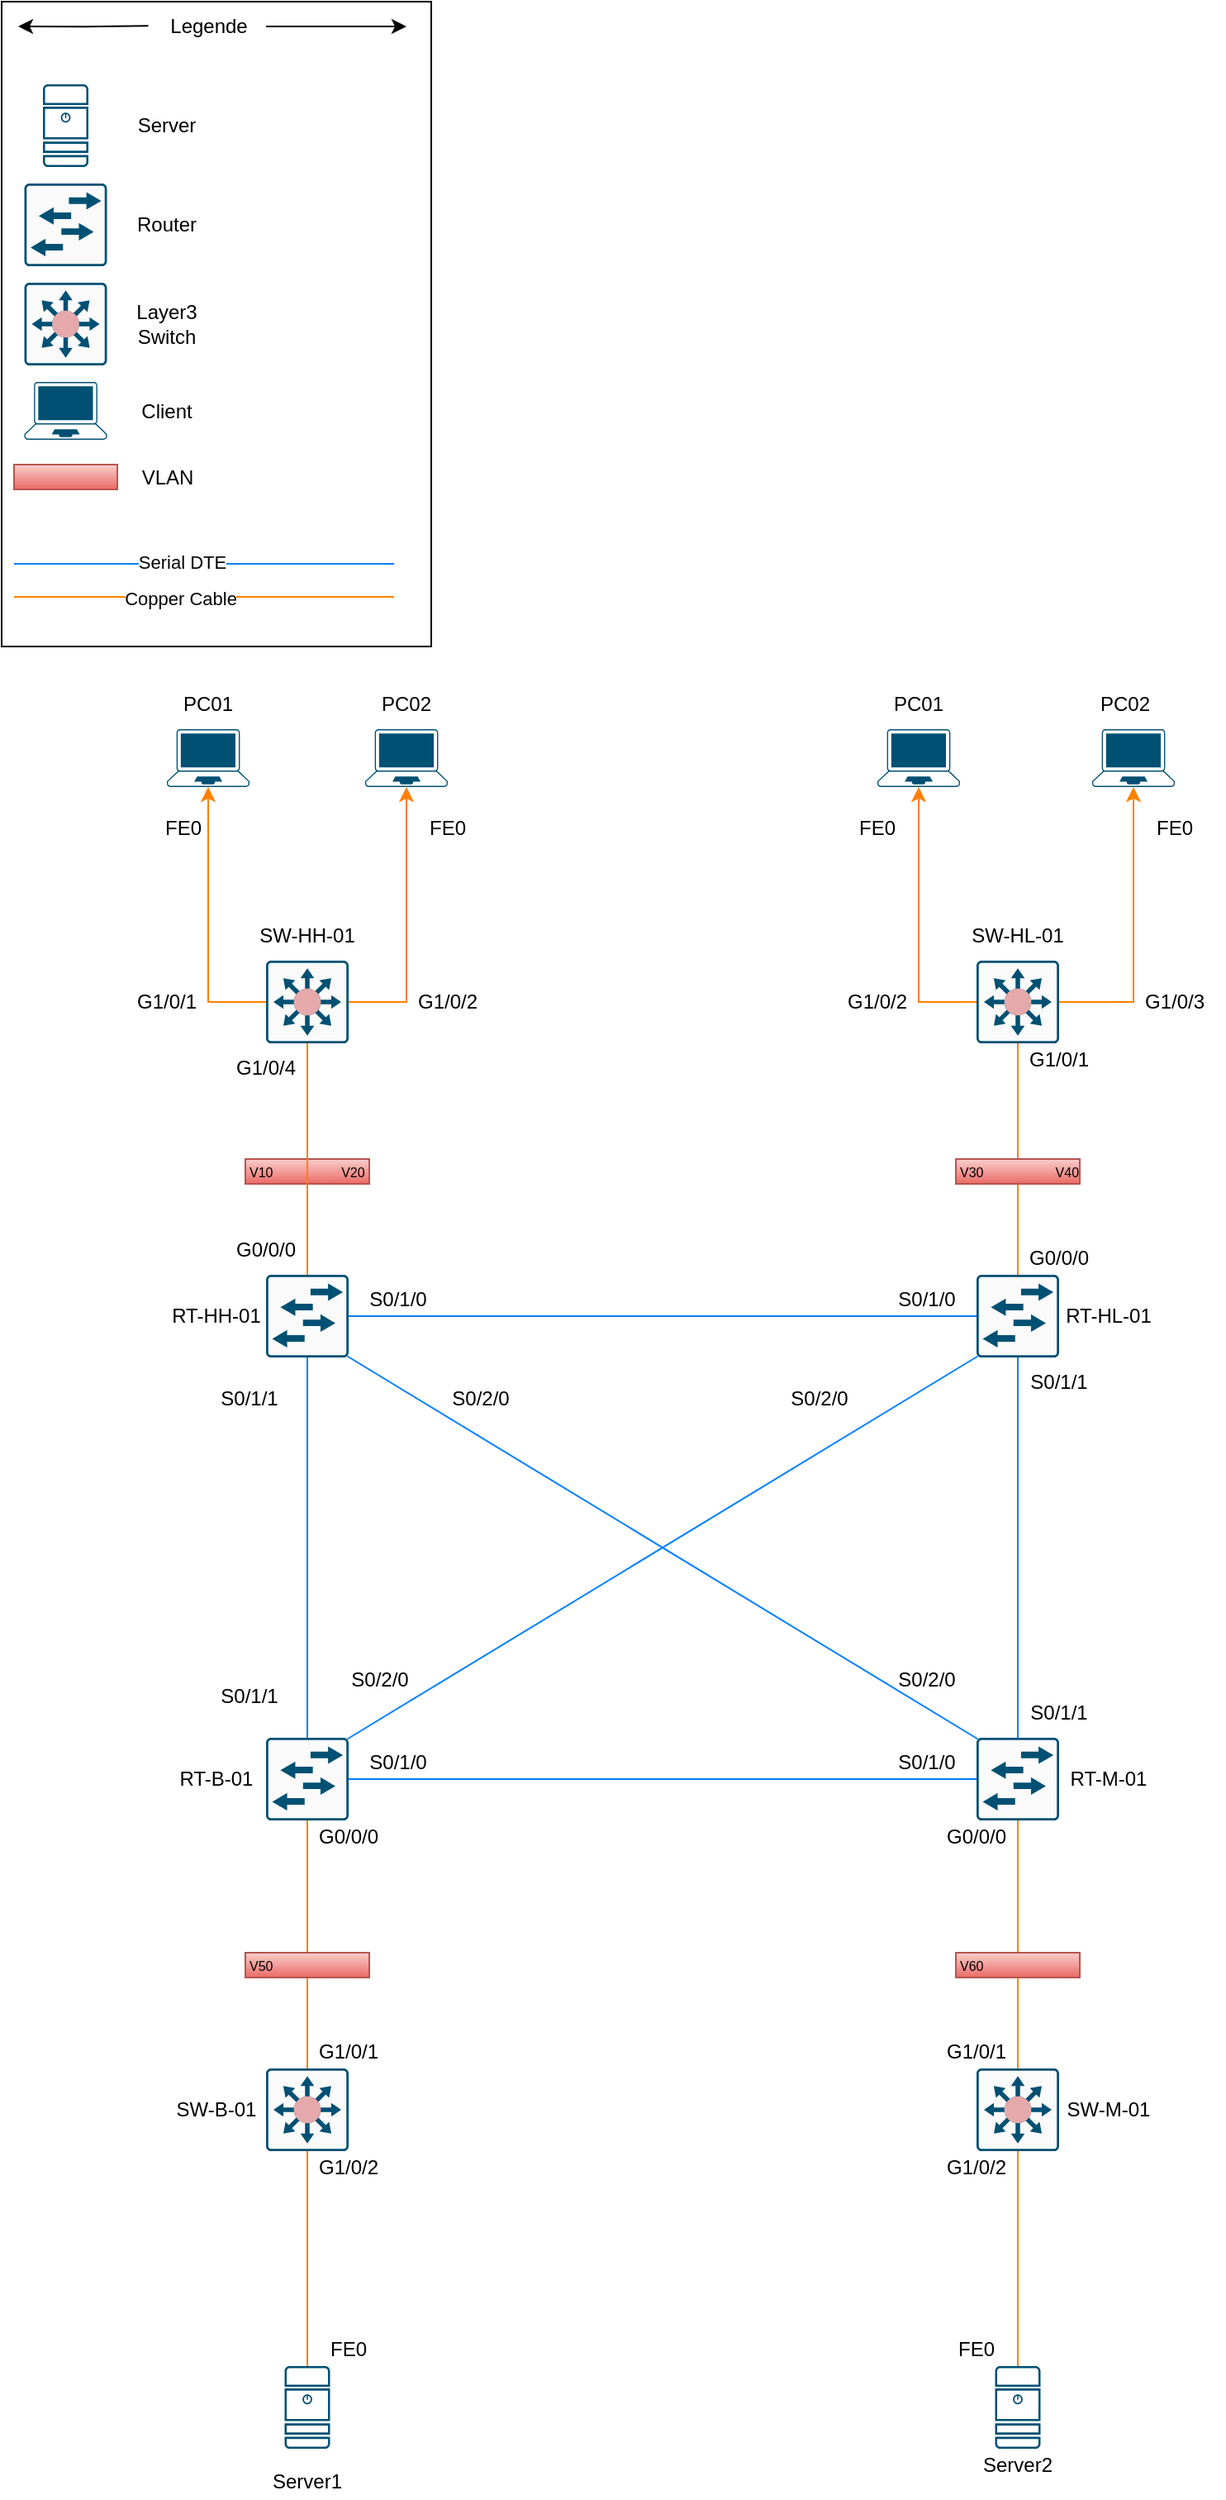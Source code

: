 <mxfile version="24.5.3" type="device">
  <diagram name="Seite-1" id="Xhqg9ZcXDDt7kS-vkwJu">
    <mxGraphModel dx="1434" dy="2005" grid="1" gridSize="10" guides="1" tooltips="1" connect="1" arrows="1" fold="1" page="1" pageScale="1" pageWidth="827" pageHeight="1169" math="0" shadow="0">
      <root>
        <mxCell id="0" />
        <mxCell id="1" parent="0" />
        <mxCell id="5Ztza4WXAtQ3AClXz1UH-17" value="" style="rounded=0;whiteSpace=wrap;html=1;" parent="1" vertex="1">
          <mxGeometry y="-390" width="260" height="390" as="geometry" />
        </mxCell>
        <mxCell id="5Ztza4WXAtQ3AClXz1UH-1" value="V10&lt;span style=&quot;white-space: pre;&quot;&gt;&#x9;&lt;/span&gt;&lt;span style=&quot;white-space: pre;&quot;&gt;&#x9;&lt;/span&gt;&lt;span style=&quot;white-space: pre;&quot;&gt;&#x9;&lt;/span&gt;&amp;nbsp;V20" style="rounded=0;whiteSpace=wrap;html=1;fontSize=8;align=left;fillColor=#f8cecc;strokeColor=#b85450;gradientColor=#ea6b66;" parent="1" vertex="1">
          <mxGeometry x="147.5" y="310" width="75" height="15" as="geometry" />
        </mxCell>
        <mxCell id="EgfTg6V53deHKeNQaNZQ-4" style="edgeStyle=orthogonalEdgeStyle;rounded=0;orthogonalLoop=1;jettySize=auto;html=1;entryX=0.5;entryY=1;entryDx=0;entryDy=0;entryPerimeter=0;strokeColor=#FF8000;" parent="1" source="EgfTg6V53deHKeNQaNZQ-1" target="EgfTg6V53deHKeNQaNZQ-2" edge="1">
          <mxGeometry relative="1" as="geometry">
            <Array as="points">
              <mxPoint x="125" y="215" />
            </Array>
          </mxGeometry>
        </mxCell>
        <mxCell id="EgfTg6V53deHKeNQaNZQ-5" style="edgeStyle=orthogonalEdgeStyle;rounded=0;orthogonalLoop=1;jettySize=auto;html=1;entryX=0.5;entryY=1;entryDx=0;entryDy=0;entryPerimeter=0;strokeColor=#FF8000;" parent="1" source="EgfTg6V53deHKeNQaNZQ-1" target="EgfTg6V53deHKeNQaNZQ-3" edge="1">
          <mxGeometry relative="1" as="geometry" />
        </mxCell>
        <mxCell id="EgfTg6V53deHKeNQaNZQ-1" value="" style="sketch=0;points=[[0.015,0.015,0],[0.985,0.015,0],[0.985,0.985,0],[0.015,0.985,0],[0.25,0,0],[0.5,0,0],[0.75,0,0],[1,0.25,0],[1,0.5,0],[1,0.75,0],[0.75,1,0],[0.5,1,0],[0.25,1,0],[0,0.75,0],[0,0.5,0],[0,0.25,0]];verticalLabelPosition=bottom;html=1;verticalAlign=top;aspect=fixed;align=center;pointerEvents=1;shape=mxgraph.cisco19.rect;prIcon=secure_catalyst_switch_color2;fillColor=#FAFAFA;strokeColor=#005073;" parent="1" vertex="1">
          <mxGeometry x="160" y="190" width="50" height="50" as="geometry" />
        </mxCell>
        <mxCell id="EgfTg6V53deHKeNQaNZQ-2" value="" style="points=[[0.13,0.02,0],[0.5,0,0],[0.87,0.02,0],[0.885,0.4,0],[0.985,0.985,0],[0.5,1,0],[0.015,0.985,0],[0.115,0.4,0]];verticalLabelPosition=bottom;sketch=0;html=1;verticalAlign=top;aspect=fixed;align=center;pointerEvents=1;shape=mxgraph.cisco19.laptop;fillColor=#005073;strokeColor=none;" parent="1" vertex="1">
          <mxGeometry x="100" y="50" width="50" height="35" as="geometry" />
        </mxCell>
        <mxCell id="EgfTg6V53deHKeNQaNZQ-3" value="" style="points=[[0.13,0.02,0],[0.5,0,0],[0.87,0.02,0],[0.885,0.4,0],[0.985,0.985,0],[0.5,1,0],[0.015,0.985,0],[0.115,0.4,0]];verticalLabelPosition=bottom;sketch=0;html=1;verticalAlign=top;aspect=fixed;align=center;pointerEvents=1;shape=mxgraph.cisco19.laptop;fillColor=#005073;strokeColor=none;" parent="1" vertex="1">
          <mxGeometry x="220" y="50" width="50" height="35" as="geometry" />
        </mxCell>
        <mxCell id="EgfTg6V53deHKeNQaNZQ-6" value="" style="sketch=0;points=[[0.015,0.015,0],[0.985,0.015,0],[0.985,0.985,0],[0.015,0.985,0],[0.25,0,0],[0.5,0,0],[0.75,0,0],[1,0.25,0],[1,0.5,0],[1,0.75,0],[0.75,1,0],[0.5,1,0],[0.25,1,0],[0,0.75,0],[0,0.5,0],[0,0.25,0]];verticalLabelPosition=bottom;html=1;verticalAlign=top;aspect=fixed;align=center;pointerEvents=1;shape=mxgraph.cisco19.rect;prIcon=l2_switch;fillColor=#FAFAFA;strokeColor=#005073;" parent="1" vertex="1">
          <mxGeometry x="160" y="380" width="50" height="50" as="geometry" />
        </mxCell>
        <mxCell id="EgfTg6V53deHKeNQaNZQ-9" value="" style="sketch=0;points=[[0.015,0.015,0],[0.985,0.015,0],[0.985,0.985,0],[0.015,0.985,0],[0.25,0,0],[0.5,0,0],[0.75,0,0],[1,0.25,0],[1,0.5,0],[1,0.75,0],[0.75,1,0],[0.5,1,0],[0.25,1,0],[0,0.75,0],[0,0.5,0],[0,0.25,0]];verticalLabelPosition=bottom;html=1;verticalAlign=top;aspect=fixed;align=center;pointerEvents=1;shape=mxgraph.cisco19.rect;prIcon=l2_switch;fillColor=#FAFAFA;strokeColor=#005073;" parent="1" vertex="1">
          <mxGeometry x="590" y="380" width="50" height="50" as="geometry" />
        </mxCell>
        <mxCell id="EgfTg6V53deHKeNQaNZQ-10" value="" style="endArrow=none;html=1;rounded=0;entryX=0.5;entryY=1;entryDx=0;entryDy=0;entryPerimeter=0;exitX=0.5;exitY=0;exitDx=0;exitDy=0;exitPerimeter=0;strokeColor=#FF8000;" parent="1" source="EgfTg6V53deHKeNQaNZQ-6" target="EgfTg6V53deHKeNQaNZQ-1" edge="1">
          <mxGeometry width="50" height="50" relative="1" as="geometry">
            <mxPoint x="310" y="440" as="sourcePoint" />
            <mxPoint x="360" y="390" as="targetPoint" />
          </mxGeometry>
        </mxCell>
        <mxCell id="EgfTg6V53deHKeNQaNZQ-11" value="" style="endArrow=none;html=1;rounded=0;exitX=1;exitY=0.5;exitDx=0;exitDy=0;exitPerimeter=0;entryX=0;entryY=0.5;entryDx=0;entryDy=0;entryPerimeter=0;strokeColor=#007FFF;" parent="1" source="EgfTg6V53deHKeNQaNZQ-6" target="EgfTg6V53deHKeNQaNZQ-9" edge="1">
          <mxGeometry width="50" height="50" relative="1" as="geometry">
            <mxPoint x="310" y="440" as="sourcePoint" />
            <mxPoint x="360" y="390" as="targetPoint" />
          </mxGeometry>
        </mxCell>
        <mxCell id="EgfTg6V53deHKeNQaNZQ-12" value="" style="sketch=0;points=[[0.015,0.015,0],[0.985,0.015,0],[0.985,0.985,0],[0.015,0.985,0],[0.25,0,0],[0.5,0,0],[0.75,0,0],[1,0.25,0],[1,0.5,0],[1,0.75,0],[0.75,1,0],[0.5,1,0],[0.25,1,0],[0,0.75,0],[0,0.5,0],[0,0.25,0]];verticalLabelPosition=bottom;html=1;verticalAlign=top;aspect=fixed;align=center;pointerEvents=1;shape=mxgraph.cisco19.rect;prIcon=l2_switch;fillColor=#FAFAFA;strokeColor=#005073;" parent="1" vertex="1">
          <mxGeometry x="590" y="660" width="50" height="50" as="geometry" />
        </mxCell>
        <mxCell id="EgfTg6V53deHKeNQaNZQ-13" value="" style="endArrow=none;html=1;rounded=0;entryX=0.5;entryY=1;entryDx=0;entryDy=0;entryPerimeter=0;exitX=0.5;exitY=0;exitDx=0;exitDy=0;exitPerimeter=0;strokeColor=#007FFF;" parent="1" source="EgfTg6V53deHKeNQaNZQ-12" target="EgfTg6V53deHKeNQaNZQ-9" edge="1">
          <mxGeometry width="50" height="50" relative="1" as="geometry">
            <mxPoint x="310" y="500" as="sourcePoint" />
            <mxPoint x="360" y="450" as="targetPoint" />
          </mxGeometry>
        </mxCell>
        <mxCell id="EgfTg6V53deHKeNQaNZQ-14" style="edgeStyle=orthogonalEdgeStyle;rounded=0;orthogonalLoop=1;jettySize=auto;html=1;entryX=0.5;entryY=1;entryDx=0;entryDy=0;entryPerimeter=0;strokeColor=#FF8000;" parent="1" source="EgfTg6V53deHKeNQaNZQ-16" target="EgfTg6V53deHKeNQaNZQ-17" edge="1">
          <mxGeometry relative="1" as="geometry" />
        </mxCell>
        <mxCell id="EgfTg6V53deHKeNQaNZQ-15" style="edgeStyle=orthogonalEdgeStyle;rounded=0;orthogonalLoop=1;jettySize=auto;html=1;entryX=0.5;entryY=1;entryDx=0;entryDy=0;entryPerimeter=0;strokeColor=#FF8000;" parent="1" source="EgfTg6V53deHKeNQaNZQ-16" target="EgfTg6V53deHKeNQaNZQ-18" edge="1">
          <mxGeometry relative="1" as="geometry" />
        </mxCell>
        <mxCell id="EgfTg6V53deHKeNQaNZQ-16" value="" style="sketch=0;points=[[0.015,0.015,0],[0.985,0.015,0],[0.985,0.985,0],[0.015,0.985,0],[0.25,0,0],[0.5,0,0],[0.75,0,0],[1,0.25,0],[1,0.5,0],[1,0.75,0],[0.75,1,0],[0.5,1,0],[0.25,1,0],[0,0.75,0],[0,0.5,0],[0,0.25,0]];verticalLabelPosition=bottom;html=1;verticalAlign=top;aspect=fixed;align=center;pointerEvents=1;shape=mxgraph.cisco19.rect;prIcon=secure_catalyst_switch_color2;fillColor=#FAFAFA;strokeColor=#005073;" parent="1" vertex="1">
          <mxGeometry x="590" y="190" width="50" height="50" as="geometry" />
        </mxCell>
        <mxCell id="EgfTg6V53deHKeNQaNZQ-17" value="" style="points=[[0.13,0.02,0],[0.5,0,0],[0.87,0.02,0],[0.885,0.4,0],[0.985,0.985,0],[0.5,1,0],[0.015,0.985,0],[0.115,0.4,0]];verticalLabelPosition=bottom;sketch=0;html=1;verticalAlign=top;aspect=fixed;align=center;pointerEvents=1;shape=mxgraph.cisco19.laptop;fillColor=#005073;strokeColor=none;" parent="1" vertex="1">
          <mxGeometry x="530" y="50" width="50" height="35" as="geometry" />
        </mxCell>
        <mxCell id="EgfTg6V53deHKeNQaNZQ-18" value="" style="points=[[0.13,0.02,0],[0.5,0,0],[0.87,0.02,0],[0.885,0.4,0],[0.985,0.985,0],[0.5,1,0],[0.015,0.985,0],[0.115,0.4,0]];verticalLabelPosition=bottom;sketch=0;html=1;verticalAlign=top;aspect=fixed;align=center;pointerEvents=1;shape=mxgraph.cisco19.laptop;fillColor=#005073;strokeColor=none;" parent="1" vertex="1">
          <mxGeometry x="660" y="50" width="50" height="35" as="geometry" />
        </mxCell>
        <mxCell id="EgfTg6V53deHKeNQaNZQ-19" value="" style="endArrow=none;html=1;rounded=0;entryX=0.5;entryY=1;entryDx=0;entryDy=0;entryPerimeter=0;exitX=0.5;exitY=0;exitDx=0;exitDy=0;exitPerimeter=0;strokeColor=#FF8000;" parent="1" source="5Ztza4WXAtQ3AClXz1UH-6" target="EgfTg6V53deHKeNQaNZQ-16" edge="1">
          <mxGeometry width="50" height="50" relative="1" as="geometry">
            <mxPoint x="615" y="380" as="sourcePoint" />
            <mxPoint x="790" y="390" as="targetPoint" />
          </mxGeometry>
        </mxCell>
        <mxCell id="EgfTg6V53deHKeNQaNZQ-20" value="" style="sketch=0;points=[[0.015,0.015,0],[0.985,0.015,0],[0.985,0.985,0],[0.015,0.985,0],[0.25,0,0],[0.5,0,0],[0.75,0,0],[1,0.25,0],[1,0.5,0],[1,0.75,0],[0.75,1,0],[0.5,1,0],[0.25,1,0],[0,0.75,0],[0,0.5,0],[0,0.25,0]];verticalLabelPosition=bottom;html=1;verticalAlign=top;aspect=fixed;align=center;pointerEvents=1;shape=mxgraph.cisco19.rect;prIcon=l2_switch;fillColor=#FAFAFA;strokeColor=#005073;" parent="1" vertex="1">
          <mxGeometry x="160" y="660" width="50" height="50" as="geometry" />
        </mxCell>
        <mxCell id="EgfTg6V53deHKeNQaNZQ-21" value="" style="endArrow=none;html=1;rounded=0;entryX=0.5;entryY=1;entryDx=0;entryDy=0;entryPerimeter=0;exitX=0.5;exitY=0;exitDx=0;exitDy=0;exitPerimeter=0;strokeColor=#007FFF;" parent="1" source="EgfTg6V53deHKeNQaNZQ-20" target="EgfTg6V53deHKeNQaNZQ-6" edge="1">
          <mxGeometry width="50" height="50" relative="1" as="geometry">
            <mxPoint x="420" y="570" as="sourcePoint" />
            <mxPoint x="470" y="520" as="targetPoint" />
          </mxGeometry>
        </mxCell>
        <mxCell id="EgfTg6V53deHKeNQaNZQ-22" value="" style="endArrow=none;html=1;rounded=0;exitX=1;exitY=0.5;exitDx=0;exitDy=0;exitPerimeter=0;entryX=0;entryY=0.5;entryDx=0;entryDy=0;entryPerimeter=0;strokeColor=#007FFF;" parent="1" source="EgfTg6V53deHKeNQaNZQ-20" target="EgfTg6V53deHKeNQaNZQ-12" edge="1">
          <mxGeometry width="50" height="50" relative="1" as="geometry">
            <mxPoint x="420" y="570" as="sourcePoint" />
            <mxPoint x="470" y="520" as="targetPoint" />
          </mxGeometry>
        </mxCell>
        <mxCell id="EgfTg6V53deHKeNQaNZQ-23" value="" style="sketch=0;points=[[0.015,0.015,0],[0.985,0.015,0],[0.985,0.985,0],[0.015,0.985,0],[0.25,0,0],[0.5,0,0],[0.75,0,0],[1,0.25,0],[1,0.5,0],[1,0.75,0],[0.75,1,0],[0.5,1,0],[0.25,1,0],[0,0.75,0],[0,0.5,0],[0,0.25,0]];verticalLabelPosition=bottom;html=1;verticalAlign=top;aspect=fixed;align=center;pointerEvents=1;shape=mxgraph.cisco19.rect;prIcon=secure_catalyst_switch_color2;fillColor=#FAFAFA;strokeColor=#005073;" parent="1" vertex="1">
          <mxGeometry x="590" y="860" width="50" height="50" as="geometry" />
        </mxCell>
        <mxCell id="EgfTg6V53deHKeNQaNZQ-24" value="" style="sketch=0;points=[[0.015,0.015,0],[0.985,0.015,0],[0.985,0.985,0],[0.015,0.985,0],[0.25,0,0],[0.5,0,0],[0.75,0,0],[1,0.25,0],[1,0.5,0],[1,0.75,0],[0.75,1,0],[0.5,1,0],[0.25,1,0],[0,0.75,0],[0,0.5,0],[0,0.25,0]];verticalLabelPosition=bottom;html=1;verticalAlign=top;aspect=fixed;align=center;pointerEvents=1;shape=mxgraph.cisco19.rect;prIcon=secure_catalyst_switch_color2;fillColor=#FAFAFA;strokeColor=#005073;" parent="1" vertex="1">
          <mxGeometry x="160" y="860" width="50" height="50" as="geometry" />
        </mxCell>
        <mxCell id="EgfTg6V53deHKeNQaNZQ-25" value="" style="endArrow=none;html=1;rounded=0;entryX=0.5;entryY=0;entryDx=0;entryDy=0;entryPerimeter=0;exitX=0.5;exitY=1;exitDx=0;exitDy=0;exitPerimeter=0;fillColor=#FF9933;strokeColor=#FF8000;" parent="1" source="5Ztza4WXAtQ3AClXz1UH-7" target="EgfTg6V53deHKeNQaNZQ-24" edge="1">
          <mxGeometry width="50" height="50" relative="1" as="geometry">
            <mxPoint x="195" y="670" as="sourcePoint" />
            <mxPoint x="195" y="440" as="targetPoint" />
          </mxGeometry>
        </mxCell>
        <mxCell id="EgfTg6V53deHKeNQaNZQ-26" value="" style="endArrow=none;html=1;rounded=0;entryX=0.5;entryY=0;entryDx=0;entryDy=0;entryPerimeter=0;exitX=0.5;exitY=1;exitDx=0;exitDy=0;exitPerimeter=0;strokeColor=#FF8000;" parent="1" source="EgfTg6V53deHKeNQaNZQ-12" target="EgfTg6V53deHKeNQaNZQ-23" edge="1">
          <mxGeometry width="50" height="50" relative="1" as="geometry">
            <mxPoint x="614.5" y="720" as="sourcePoint" />
            <mxPoint x="614.5" y="800" as="targetPoint" />
          </mxGeometry>
        </mxCell>
        <mxCell id="EgfTg6V53deHKeNQaNZQ-27" value="" style="sketch=0;points=[[0.015,0.015,0],[0.985,0.015,0],[0.985,0.985,0],[0.015,0.985,0],[0.25,0,0],[0.5,0,0],[0.75,0,0],[1,0.25,0],[1,0.5,0],[1,0.75,0],[0.75,1,0],[0.5,1,0],[0.25,1,0],[0,0.75,0],[0,0.5,0],[0,0.25,0]];verticalLabelPosition=bottom;html=1;verticalAlign=top;aspect=fixed;align=center;pointerEvents=1;shape=mxgraph.cisco19.server;fillColor=#005073;strokeColor=none;" parent="1" vertex="1">
          <mxGeometry x="171.25" y="1040" width="27.5" height="50" as="geometry" />
        </mxCell>
        <mxCell id="EgfTg6V53deHKeNQaNZQ-28" value="" style="sketch=0;points=[[0.015,0.015,0],[0.985,0.015,0],[0.985,0.985,0],[0.015,0.985,0],[0.25,0,0],[0.5,0,0],[0.75,0,0],[1,0.25,0],[1,0.5,0],[1,0.75,0],[0.75,1,0],[0.5,1,0],[0.25,1,0],[0,0.75,0],[0,0.5,0],[0,0.25,0]];verticalLabelPosition=bottom;html=1;verticalAlign=top;aspect=fixed;align=center;pointerEvents=1;shape=mxgraph.cisco19.server;fillColor=#005073;strokeColor=none;" parent="1" vertex="1">
          <mxGeometry x="601.25" y="1040" width="27.5" height="50" as="geometry" />
        </mxCell>
        <mxCell id="EgfTg6V53deHKeNQaNZQ-29" value="" style="endArrow=none;html=1;rounded=0;exitX=0.5;exitY=1;exitDx=0;exitDy=0;exitPerimeter=0;entryX=0.5;entryY=0;entryDx=0;entryDy=0;entryPerimeter=0;strokeColor=#FF8000;" parent="1" source="EgfTg6V53deHKeNQaNZQ-24" target="EgfTg6V53deHKeNQaNZQ-27" edge="1">
          <mxGeometry width="50" height="50" relative="1" as="geometry">
            <mxPoint x="440" y="720" as="sourcePoint" />
            <mxPoint x="490" y="670" as="targetPoint" />
          </mxGeometry>
        </mxCell>
        <mxCell id="EgfTg6V53deHKeNQaNZQ-30" value="" style="endArrow=none;html=1;rounded=0;entryX=0.5;entryY=1;entryDx=0;entryDy=0;entryPerimeter=0;exitX=0.5;exitY=0;exitDx=0;exitDy=0;exitPerimeter=0;strokeColor=#FF8000;" parent="1" source="EgfTg6V53deHKeNQaNZQ-28" target="EgfTg6V53deHKeNQaNZQ-23" edge="1">
          <mxGeometry width="50" height="50" relative="1" as="geometry">
            <mxPoint x="440" y="720" as="sourcePoint" />
            <mxPoint x="490" y="670" as="targetPoint" />
          </mxGeometry>
        </mxCell>
        <mxCell id="EgfTg6V53deHKeNQaNZQ-31" value="" style="endArrow=none;html=1;rounded=0;exitX=0.985;exitY=0.015;exitDx=0;exitDy=0;exitPerimeter=0;entryX=0.015;entryY=0.985;entryDx=0;entryDy=0;entryPerimeter=0;strokeColor=#007FFF;" parent="1" source="EgfTg6V53deHKeNQaNZQ-20" target="EgfTg6V53deHKeNQaNZQ-9" edge="1">
          <mxGeometry width="50" height="50" relative="1" as="geometry">
            <mxPoint x="440" y="540" as="sourcePoint" />
            <mxPoint x="490" y="490" as="targetPoint" />
          </mxGeometry>
        </mxCell>
        <mxCell id="EgfTg6V53deHKeNQaNZQ-32" value="" style="endArrow=none;html=1;rounded=0;entryX=0.985;entryY=0.985;entryDx=0;entryDy=0;entryPerimeter=0;exitX=0.015;exitY=0.015;exitDx=0;exitDy=0;exitPerimeter=0;strokeColor=#007FFF;" parent="1" source="EgfTg6V53deHKeNQaNZQ-12" target="EgfTg6V53deHKeNQaNZQ-6" edge="1">
          <mxGeometry width="50" height="50" relative="1" as="geometry">
            <mxPoint x="440" y="540" as="sourcePoint" />
            <mxPoint x="490" y="490" as="targetPoint" />
          </mxGeometry>
        </mxCell>
        <mxCell id="EgfTg6V53deHKeNQaNZQ-35" value="" style="endArrow=none;html=1;rounded=0;entryX=0;entryY=0.5;entryDx=0;entryDy=0;entryPerimeter=0;strokeColor=#007FFF;" parent="1" edge="1">
          <mxGeometry width="50" height="50" relative="1" as="geometry">
            <mxPoint x="7.5" y="-50" as="sourcePoint" />
            <mxPoint x="237.5" y="-50" as="targetPoint" />
          </mxGeometry>
        </mxCell>
        <mxCell id="EgfTg6V53deHKeNQaNZQ-37" value="Serial DTE" style="edgeLabel;html=1;align=center;verticalAlign=middle;resizable=0;points=[];" parent="EgfTg6V53deHKeNQaNZQ-35" vertex="1" connectable="0">
          <mxGeometry x="-0.119" y="1" relative="1" as="geometry">
            <mxPoint as="offset" />
          </mxGeometry>
        </mxCell>
        <mxCell id="EgfTg6V53deHKeNQaNZQ-36" value="" style="endArrow=none;html=1;rounded=0;strokeColor=#FF8000;" parent="1" edge="1">
          <mxGeometry width="50" height="50" relative="1" as="geometry">
            <mxPoint x="237.5" y="-30" as="sourcePoint" />
            <mxPoint x="7.5" y="-30" as="targetPoint" />
          </mxGeometry>
        </mxCell>
        <mxCell id="EgfTg6V53deHKeNQaNZQ-38" value="Copper Cable" style="edgeLabel;html=1;align=center;verticalAlign=middle;resizable=0;points=[];" parent="EgfTg6V53deHKeNQaNZQ-36" vertex="1" connectable="0">
          <mxGeometry x="0.206" y="1" relative="1" as="geometry">
            <mxPoint x="9" as="offset" />
          </mxGeometry>
        </mxCell>
        <mxCell id="EgfTg6V53deHKeNQaNZQ-39" value="PC01" style="text;html=1;strokeColor=none;fillColor=none;align=center;verticalAlign=middle;whiteSpace=wrap;rounded=0;" parent="1" vertex="1">
          <mxGeometry x="95" y="20" width="60" height="30" as="geometry" />
        </mxCell>
        <mxCell id="EgfTg6V53deHKeNQaNZQ-40" value="PC02" style="text;html=1;strokeColor=none;fillColor=none;align=center;verticalAlign=middle;whiteSpace=wrap;rounded=0;" parent="1" vertex="1">
          <mxGeometry x="215" y="20" width="60" height="30" as="geometry" />
        </mxCell>
        <mxCell id="EgfTg6V53deHKeNQaNZQ-41" value="PC01" style="text;html=1;strokeColor=none;fillColor=none;align=center;verticalAlign=middle;whiteSpace=wrap;rounded=0;" parent="1" vertex="1">
          <mxGeometry x="525" y="20" width="60" height="30" as="geometry" />
        </mxCell>
        <mxCell id="EgfTg6V53deHKeNQaNZQ-42" value="PC02" style="text;html=1;strokeColor=none;fillColor=none;align=center;verticalAlign=middle;whiteSpace=wrap;rounded=0;" parent="1" vertex="1">
          <mxGeometry x="650" y="20" width="60" height="30" as="geometry" />
        </mxCell>
        <mxCell id="EgfTg6V53deHKeNQaNZQ-43" value="RT-HH-01" style="text;html=1;strokeColor=none;fillColor=none;align=center;verticalAlign=middle;whiteSpace=wrap;rounded=0;" parent="1" vertex="1">
          <mxGeometry x="100" y="390" width="60" height="30" as="geometry" />
        </mxCell>
        <mxCell id="EgfTg6V53deHKeNQaNZQ-44" value="RT-HL-01" style="text;html=1;strokeColor=none;fillColor=none;align=center;verticalAlign=middle;whiteSpace=wrap;rounded=0;" parent="1" vertex="1">
          <mxGeometry x="640" y="390" width="60" height="30" as="geometry" />
        </mxCell>
        <mxCell id="EgfTg6V53deHKeNQaNZQ-45" value="RT-M-01" style="text;html=1;strokeColor=none;fillColor=none;align=center;verticalAlign=middle;whiteSpace=wrap;rounded=0;" parent="1" vertex="1">
          <mxGeometry x="640" y="670" width="60" height="30" as="geometry" />
        </mxCell>
        <mxCell id="EgfTg6V53deHKeNQaNZQ-46" value="RT-B-01" style="text;html=1;strokeColor=none;fillColor=none;align=center;verticalAlign=middle;whiteSpace=wrap;rounded=0;" parent="1" vertex="1">
          <mxGeometry x="100" y="670" width="60" height="30" as="geometry" />
        </mxCell>
        <mxCell id="EgfTg6V53deHKeNQaNZQ-47" value="SW-B-01" style="text;html=1;strokeColor=none;fillColor=none;align=center;verticalAlign=middle;whiteSpace=wrap;rounded=0;" parent="1" vertex="1">
          <mxGeometry x="100" y="870" width="60" height="30" as="geometry" />
        </mxCell>
        <mxCell id="EgfTg6V53deHKeNQaNZQ-48" value="SW-M-01" style="text;html=1;strokeColor=none;fillColor=none;align=center;verticalAlign=middle;whiteSpace=wrap;rounded=0;" parent="1" vertex="1">
          <mxGeometry x="640" y="870" width="60" height="30" as="geometry" />
        </mxCell>
        <mxCell id="EgfTg6V53deHKeNQaNZQ-49" value="SW-HL-01" style="text;html=1;strokeColor=none;fillColor=none;align=center;verticalAlign=middle;whiteSpace=wrap;rounded=0;" parent="1" vertex="1">
          <mxGeometry x="585" y="160" width="60" height="30" as="geometry" />
        </mxCell>
        <mxCell id="EgfTg6V53deHKeNQaNZQ-50" value="SW-HH-01" style="text;html=1;strokeColor=none;fillColor=none;align=center;verticalAlign=middle;whiteSpace=wrap;rounded=0;" parent="1" vertex="1">
          <mxGeometry x="155" y="160" width="60" height="30" as="geometry" />
        </mxCell>
        <mxCell id="pukCJ-5UD5QaVe81zB0B-1" value="FE0" style="text;html=1;strokeColor=none;fillColor=none;align=center;verticalAlign=middle;whiteSpace=wrap;rounded=0;" parent="1" vertex="1">
          <mxGeometry x="80" y="95" width="60" height="30" as="geometry" />
        </mxCell>
        <mxCell id="pukCJ-5UD5QaVe81zB0B-2" value="FE0" style="text;html=1;strokeColor=none;fillColor=none;align=center;verticalAlign=middle;whiteSpace=wrap;rounded=0;" parent="1" vertex="1">
          <mxGeometry x="240" y="95" width="60" height="30" as="geometry" />
        </mxCell>
        <mxCell id="pukCJ-5UD5QaVe81zB0B-3" value="G1/0/1" style="text;html=1;strokeColor=none;fillColor=none;align=center;verticalAlign=middle;whiteSpace=wrap;rounded=0;" parent="1" vertex="1">
          <mxGeometry x="70" y="200" width="60" height="30" as="geometry" />
        </mxCell>
        <mxCell id="pukCJ-5UD5QaVe81zB0B-4" value="G1/0/2" style="text;html=1;strokeColor=none;fillColor=none;align=center;verticalAlign=middle;whiteSpace=wrap;rounded=0;" parent="1" vertex="1">
          <mxGeometry x="240" y="200" width="60" height="30" as="geometry" />
        </mxCell>
        <mxCell id="pukCJ-5UD5QaVe81zB0B-5" value="G1/0/4" style="text;html=1;strokeColor=none;fillColor=none;align=center;verticalAlign=middle;whiteSpace=wrap;rounded=0;" parent="1" vertex="1">
          <mxGeometry x="130" y="240" width="60" height="30" as="geometry" />
        </mxCell>
        <mxCell id="pukCJ-5UD5QaVe81zB0B-6" value="G0/0/0" style="text;html=1;strokeColor=none;fillColor=none;align=center;verticalAlign=middle;whiteSpace=wrap;rounded=0;" parent="1" vertex="1">
          <mxGeometry x="130" y="350" width="60" height="30" as="geometry" />
        </mxCell>
        <mxCell id="pukCJ-5UD5QaVe81zB0B-7" value="S0/1/0" style="text;html=1;strokeColor=none;fillColor=none;align=center;verticalAlign=middle;whiteSpace=wrap;rounded=0;" parent="1" vertex="1">
          <mxGeometry x="210" y="380" width="60" height="30" as="geometry" />
        </mxCell>
        <mxCell id="pukCJ-5UD5QaVe81zB0B-8" value="S0/1/0" style="text;html=1;strokeColor=none;fillColor=none;align=center;verticalAlign=middle;whiteSpace=wrap;rounded=0;" parent="1" vertex="1">
          <mxGeometry x="530" y="380" width="60" height="30" as="geometry" />
        </mxCell>
        <mxCell id="pukCJ-5UD5QaVe81zB0B-10" value="S0/1/1" style="text;html=1;strokeColor=none;fillColor=none;align=center;verticalAlign=middle;whiteSpace=wrap;rounded=0;" parent="1" vertex="1">
          <mxGeometry x="120" y="440" width="60" height="30" as="geometry" />
        </mxCell>
        <mxCell id="pukCJ-5UD5QaVe81zB0B-11" value="S0/1/1" style="text;html=1;strokeColor=none;fillColor=none;align=center;verticalAlign=middle;whiteSpace=wrap;rounded=0;" parent="1" vertex="1">
          <mxGeometry x="120" y="620" width="60" height="30" as="geometry" />
        </mxCell>
        <mxCell id="pukCJ-5UD5QaVe81zB0B-12" value="S0/2/0" style="text;html=1;strokeColor=none;fillColor=none;align=center;verticalAlign=middle;whiteSpace=wrap;rounded=0;" parent="1" vertex="1">
          <mxGeometry x="260" y="440" width="60" height="30" as="geometry" />
        </mxCell>
        <mxCell id="pukCJ-5UD5QaVe81zB0B-13" value="S0/2/0" style="text;html=1;strokeColor=none;fillColor=none;align=center;verticalAlign=middle;whiteSpace=wrap;rounded=0;" parent="1" vertex="1">
          <mxGeometry x="530" y="610" width="60" height="30" as="geometry" />
        </mxCell>
        <mxCell id="pukCJ-5UD5QaVe81zB0B-14" value="S0/1/1" style="text;html=1;strokeColor=none;fillColor=none;align=center;verticalAlign=middle;whiteSpace=wrap;rounded=0;" parent="1" vertex="1">
          <mxGeometry x="610" y="430" width="60" height="30" as="geometry" />
        </mxCell>
        <mxCell id="pukCJ-5UD5QaVe81zB0B-15" value="S0/1/1" style="text;html=1;strokeColor=none;fillColor=none;align=center;verticalAlign=middle;whiteSpace=wrap;rounded=0;" parent="1" vertex="1">
          <mxGeometry x="610" y="630" width="60" height="30" as="geometry" />
        </mxCell>
        <mxCell id="pukCJ-5UD5QaVe81zB0B-16" value="S0/1/0" style="text;html=1;strokeColor=none;fillColor=none;align=center;verticalAlign=middle;whiteSpace=wrap;rounded=0;" parent="1" vertex="1">
          <mxGeometry x="530" y="660" width="60" height="30" as="geometry" />
        </mxCell>
        <mxCell id="pukCJ-5UD5QaVe81zB0B-17" value="S0/1/0" style="text;html=1;strokeColor=none;fillColor=none;align=center;verticalAlign=middle;whiteSpace=wrap;rounded=0;" parent="1" vertex="1">
          <mxGeometry x="210" y="660" width="60" height="30" as="geometry" />
        </mxCell>
        <mxCell id="pukCJ-5UD5QaVe81zB0B-18" value="S0/2/0" style="text;html=1;strokeColor=none;fillColor=none;align=center;verticalAlign=middle;whiteSpace=wrap;rounded=0;" parent="1" vertex="1">
          <mxGeometry x="465" y="440" width="60" height="30" as="geometry" />
        </mxCell>
        <mxCell id="pukCJ-5UD5QaVe81zB0B-19" value="S0/2/0" style="text;html=1;strokeColor=none;fillColor=none;align=center;verticalAlign=middle;whiteSpace=wrap;rounded=0;" parent="1" vertex="1">
          <mxGeometry x="198.75" y="610" width="60" height="30" as="geometry" />
        </mxCell>
        <mxCell id="pukCJ-5UD5QaVe81zB0B-20" value="G0/0/0" style="text;html=1;strokeColor=none;fillColor=none;align=center;verticalAlign=middle;whiteSpace=wrap;rounded=0;" parent="1" vertex="1">
          <mxGeometry x="610" y="360" width="60" height="20" as="geometry" />
        </mxCell>
        <mxCell id="pukCJ-5UD5QaVe81zB0B-21" value="G1/0/1" style="text;html=1;strokeColor=none;fillColor=none;align=center;verticalAlign=middle;whiteSpace=wrap;rounded=0;" parent="1" vertex="1">
          <mxGeometry x="610" y="240" width="60" height="20" as="geometry" />
        </mxCell>
        <mxCell id="pukCJ-5UD5QaVe81zB0B-22" value="G1/0/2" style="text;html=1;strokeColor=none;fillColor=none;align=center;verticalAlign=middle;whiteSpace=wrap;rounded=0;" parent="1" vertex="1">
          <mxGeometry x="500" y="205" width="60" height="20" as="geometry" />
        </mxCell>
        <mxCell id="pukCJ-5UD5QaVe81zB0B-23" value="FE0" style="text;html=1;strokeColor=none;fillColor=none;align=center;verticalAlign=middle;whiteSpace=wrap;rounded=0;" parent="1" vertex="1">
          <mxGeometry x="500" y="100" width="60" height="20" as="geometry" />
        </mxCell>
        <mxCell id="pukCJ-5UD5QaVe81zB0B-24" value="FE0" style="text;html=1;strokeColor=none;fillColor=none;align=center;verticalAlign=middle;whiteSpace=wrap;rounded=0;" parent="1" vertex="1">
          <mxGeometry x="680" y="100" width="60" height="20" as="geometry" />
        </mxCell>
        <mxCell id="pukCJ-5UD5QaVe81zB0B-25" value="G1/0/3" style="text;html=1;strokeColor=none;fillColor=none;align=center;verticalAlign=middle;whiteSpace=wrap;rounded=0;" parent="1" vertex="1">
          <mxGeometry x="680" y="205" width="60" height="20" as="geometry" />
        </mxCell>
        <mxCell id="pukCJ-5UD5QaVe81zB0B-26" value="G0/0/0" style="text;html=1;strokeColor=none;fillColor=none;align=center;verticalAlign=middle;whiteSpace=wrap;rounded=0;" parent="1" vertex="1">
          <mxGeometry x="560" y="710" width="60" height="20" as="geometry" />
        </mxCell>
        <mxCell id="pukCJ-5UD5QaVe81zB0B-27" value="G1/0/1" style="text;html=1;strokeColor=none;fillColor=none;align=center;verticalAlign=middle;whiteSpace=wrap;rounded=0;" parent="1" vertex="1">
          <mxGeometry x="560" y="840" width="60" height="20" as="geometry" />
        </mxCell>
        <mxCell id="pukCJ-5UD5QaVe81zB0B-28" value="G1/0/2" style="text;html=1;strokeColor=none;fillColor=none;align=center;verticalAlign=middle;whiteSpace=wrap;rounded=0;" parent="1" vertex="1">
          <mxGeometry x="560" y="910" width="60" height="20" as="geometry" />
        </mxCell>
        <mxCell id="pukCJ-5UD5QaVe81zB0B-29" value="FE0" style="text;html=1;strokeColor=none;fillColor=none;align=center;verticalAlign=middle;whiteSpace=wrap;rounded=0;" parent="1" vertex="1">
          <mxGeometry x="560" y="1020" width="60" height="20" as="geometry" />
        </mxCell>
        <mxCell id="pukCJ-5UD5QaVe81zB0B-30" value="FE0" style="text;html=1;strokeColor=none;fillColor=none;align=center;verticalAlign=middle;whiteSpace=wrap;rounded=0;" parent="1" vertex="1">
          <mxGeometry x="180" y="1020" width="60" height="20" as="geometry" />
        </mxCell>
        <mxCell id="pukCJ-5UD5QaVe81zB0B-31" value="G0/0/0" style="text;html=1;strokeColor=none;fillColor=none;align=center;verticalAlign=middle;whiteSpace=wrap;rounded=0;" parent="1" vertex="1">
          <mxGeometry x="180" y="710" width="60" height="20" as="geometry" />
        </mxCell>
        <mxCell id="pukCJ-5UD5QaVe81zB0B-32" value="G1/0/1" style="text;html=1;strokeColor=none;fillColor=none;align=center;verticalAlign=middle;whiteSpace=wrap;rounded=0;" parent="1" vertex="1">
          <mxGeometry x="180" y="840" width="60" height="20" as="geometry" />
        </mxCell>
        <mxCell id="pukCJ-5UD5QaVe81zB0B-33" value="G1/0/2" style="text;html=1;strokeColor=none;fillColor=none;align=center;verticalAlign=middle;whiteSpace=wrap;rounded=0;" parent="1" vertex="1">
          <mxGeometry x="180" y="910" width="60" height="20" as="geometry" />
        </mxCell>
        <mxCell id="pukCJ-5UD5QaVe81zB0B-34" value="Server1" style="text;html=1;strokeColor=none;fillColor=none;align=center;verticalAlign=middle;whiteSpace=wrap;rounded=0;" parent="1" vertex="1">
          <mxGeometry x="155" y="1100" width="60" height="20" as="geometry" />
        </mxCell>
        <mxCell id="pukCJ-5UD5QaVe81zB0B-35" value="Server2" style="text;html=1;strokeColor=none;fillColor=none;align=center;verticalAlign=middle;whiteSpace=wrap;rounded=0;" parent="1" vertex="1">
          <mxGeometry x="585" y="1090" width="60" height="20" as="geometry" />
        </mxCell>
        <mxCell id="pukCJ-5UD5QaVe81zB0B-36" value="" style="points=[[0.13,0.02,0],[0.5,0,0],[0.87,0.02,0],[0.885,0.4,0],[0.985,0.985,0],[0.5,1,0],[0.015,0.985,0],[0.115,0.4,0]];verticalLabelPosition=bottom;sketch=0;html=1;verticalAlign=top;aspect=fixed;align=center;pointerEvents=1;shape=mxgraph.cisco19.laptop;fillColor=#005073;strokeColor=none;" parent="1" vertex="1">
          <mxGeometry x="13.75" y="-160" width="50" height="35" as="geometry" />
        </mxCell>
        <mxCell id="pukCJ-5UD5QaVe81zB0B-37" value="" style="sketch=0;points=[[0.015,0.015,0],[0.985,0.015,0],[0.985,0.985,0],[0.015,0.985,0],[0.25,0,0],[0.5,0,0],[0.75,0,0],[1,0.25,0],[1,0.5,0],[1,0.75,0],[0.75,1,0],[0.5,1,0],[0.25,1,0],[0,0.75,0],[0,0.5,0],[0,0.25,0]];verticalLabelPosition=bottom;html=1;verticalAlign=top;aspect=fixed;align=center;pointerEvents=1;shape=mxgraph.cisco19.rect;prIcon=secure_catalyst_switch_color2;fillColor=#FAFAFA;strokeColor=#005073;" parent="1" vertex="1">
          <mxGeometry x="13.75" y="-220" width="50" height="50" as="geometry" />
        </mxCell>
        <mxCell id="pukCJ-5UD5QaVe81zB0B-38" value="" style="sketch=0;points=[[0.015,0.015,0],[0.985,0.015,0],[0.985,0.985,0],[0.015,0.985,0],[0.25,0,0],[0.5,0,0],[0.75,0,0],[1,0.25,0],[1,0.5,0],[1,0.75,0],[0.75,1,0],[0.5,1,0],[0.25,1,0],[0,0.75,0],[0,0.5,0],[0,0.25,0]];verticalLabelPosition=bottom;html=1;verticalAlign=top;aspect=fixed;align=center;pointerEvents=1;shape=mxgraph.cisco19.rect;prIcon=l2_switch;fillColor=#FAFAFA;strokeColor=#005073;" parent="1" vertex="1">
          <mxGeometry x="13.75" y="-280" width="50" height="50" as="geometry" />
        </mxCell>
        <mxCell id="pukCJ-5UD5QaVe81zB0B-39" value="" style="sketch=0;points=[[0.015,0.015,0],[0.985,0.015,0],[0.985,0.985,0],[0.015,0.985,0],[0.25,0,0],[0.5,0,0],[0.75,0,0],[1,0.25,0],[1,0.5,0],[1,0.75,0],[0.75,1,0],[0.5,1,0],[0.25,1,0],[0,0.75,0],[0,0.5,0],[0,0.25,0]];verticalLabelPosition=bottom;html=1;verticalAlign=top;aspect=fixed;align=center;pointerEvents=1;shape=mxgraph.cisco19.server;fillColor=#005073;strokeColor=none;" parent="1" vertex="1">
          <mxGeometry x="25" y="-340" width="27.5" height="50" as="geometry" />
        </mxCell>
        <mxCell id="pukCJ-5UD5QaVe81zB0B-40" value="Server" style="text;html=1;strokeColor=none;fillColor=none;align=center;verticalAlign=middle;whiteSpace=wrap;rounded=0;" parent="1" vertex="1">
          <mxGeometry x="70" y="-330" width="60" height="30" as="geometry" />
        </mxCell>
        <mxCell id="pukCJ-5UD5QaVe81zB0B-41" value="Router" style="text;html=1;strokeColor=none;fillColor=none;align=center;verticalAlign=middle;whiteSpace=wrap;rounded=0;" parent="1" vertex="1">
          <mxGeometry x="70" y="-270" width="60" height="30" as="geometry" />
        </mxCell>
        <mxCell id="pukCJ-5UD5QaVe81zB0B-42" value="Layer3 Switch" style="text;html=1;strokeColor=none;fillColor=none;align=center;verticalAlign=middle;whiteSpace=wrap;rounded=0;" parent="1" vertex="1">
          <mxGeometry x="70" y="-210" width="60" height="30" as="geometry" />
        </mxCell>
        <mxCell id="pukCJ-5UD5QaVe81zB0B-43" value="Client" style="text;html=1;strokeColor=none;fillColor=none;align=center;verticalAlign=middle;whiteSpace=wrap;rounded=0;" parent="1" vertex="1">
          <mxGeometry x="70" y="-157.5" width="60" height="30" as="geometry" />
        </mxCell>
        <mxCell id="5Ztza4WXAtQ3AClXz1UH-2" value="V60" style="rounded=0;whiteSpace=wrap;html=1;fontSize=8;align=left;fillColor=#f8cecc;strokeColor=#b85450;gradientColor=#ea6b66;" parent="1" vertex="1">
          <mxGeometry x="577.5" y="790" width="75" height="15" as="geometry" />
        </mxCell>
        <mxCell id="5Ztza4WXAtQ3AClXz1UH-12" value="" style="endArrow=none;html=1;rounded=0;entryX=0.5;entryY=1;entryDx=0;entryDy=0;entryPerimeter=0;exitX=0.5;exitY=0;exitDx=0;exitDy=0;exitPerimeter=0;strokeColor=#FF8000;" parent="1" target="5Ztza4WXAtQ3AClXz1UH-6" edge="1">
          <mxGeometry width="50" height="50" relative="1" as="geometry">
            <mxPoint x="615" y="380" as="sourcePoint" />
            <mxPoint x="615" y="240" as="targetPoint" />
          </mxGeometry>
        </mxCell>
        <mxCell id="5Ztza4WXAtQ3AClXz1UH-6" value="V30&lt;span style=&quot;white-space: pre;&quot;&gt;&#x9;&lt;/span&gt;&lt;span style=&quot;white-space: pre;&quot;&gt;&#x9;&lt;/span&gt;&lt;span style=&quot;white-space: pre;&quot;&gt;&#x9;&lt;/span&gt;&amp;nbsp; V40" style="rounded=0;whiteSpace=wrap;html=1;fontSize=8;align=left;fillColor=#f8cecc;strokeColor=#b85450;gradientColor=#ea6b66;" parent="1" vertex="1">
          <mxGeometry x="577.5" y="310" width="75" height="15" as="geometry" />
        </mxCell>
        <mxCell id="5Ztza4WXAtQ3AClXz1UH-13" value="" style="endArrow=none;html=1;rounded=0;entryX=0.5;entryY=0;entryDx=0;entryDy=0;entryPerimeter=0;exitX=0.5;exitY=1;exitDx=0;exitDy=0;exitPerimeter=0;fillColor=#FF9933;strokeColor=#FF8000;" parent="1" source="EgfTg6V53deHKeNQaNZQ-20" target="5Ztza4WXAtQ3AClXz1UH-7" edge="1">
          <mxGeometry width="50" height="50" relative="1" as="geometry">
            <mxPoint x="185" y="710" as="sourcePoint" />
            <mxPoint x="185" y="860" as="targetPoint" />
          </mxGeometry>
        </mxCell>
        <mxCell id="5Ztza4WXAtQ3AClXz1UH-7" value="V50" style="rounded=0;whiteSpace=wrap;html=1;fontSize=8;align=left;fillColor=#f8cecc;strokeColor=#b85450;gradientColor=#ea6b66;" parent="1" vertex="1">
          <mxGeometry x="147.5" y="790" width="75" height="15" as="geometry" />
        </mxCell>
        <mxCell id="5Ztza4WXAtQ3AClXz1UH-14" value="" style="rounded=0;whiteSpace=wrap;html=1;fontSize=8;align=left;fillColor=#f8cecc;strokeColor=#b85450;gradientColor=#ea6b66;" parent="1" vertex="1">
          <mxGeometry x="7.5" y="-110" width="62.5" height="15" as="geometry" />
        </mxCell>
        <mxCell id="5Ztza4WXAtQ3AClXz1UH-15" value="VLAN" style="text;html=1;align=center;verticalAlign=middle;resizable=0;points=[];autosize=1;strokeColor=none;fillColor=none;" parent="1" vertex="1">
          <mxGeometry x="75" y="-117.5" width="50" height="30" as="geometry" />
        </mxCell>
        <mxCell id="5Ztza4WXAtQ3AClXz1UH-26" value="" style="edgeStyle=orthogonalEdgeStyle;rounded=0;orthogonalLoop=1;jettySize=auto;html=1;" parent="1" edge="1">
          <mxGeometry relative="1" as="geometry">
            <mxPoint x="88.75" y="-375.42" as="sourcePoint" />
            <mxPoint x="10" y="-375" as="targetPoint" />
          </mxGeometry>
        </mxCell>
        <mxCell id="5Ztza4WXAtQ3AClXz1UH-31" value="" style="edgeStyle=orthogonalEdgeStyle;rounded=0;orthogonalLoop=1;jettySize=auto;html=1;" parent="1" source="5Ztza4WXAtQ3AClXz1UH-18" edge="1">
          <mxGeometry relative="1" as="geometry">
            <mxPoint x="245" y="-375" as="targetPoint" />
          </mxGeometry>
        </mxCell>
        <mxCell id="5Ztza4WXAtQ3AClXz1UH-18" value="Legende" style="text;html=1;align=center;verticalAlign=middle;resizable=0;points=[];autosize=1;strokeColor=none;fillColor=none;" parent="1" vertex="1">
          <mxGeometry x="90" y="-390" width="70" height="30" as="geometry" />
        </mxCell>
      </root>
    </mxGraphModel>
  </diagram>
</mxfile>
